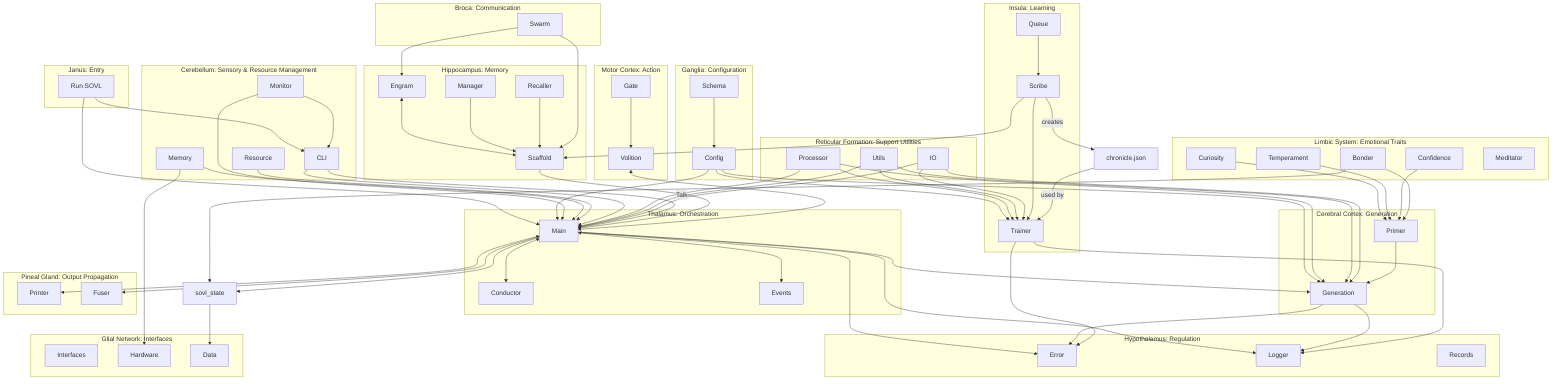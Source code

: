 graph TD
    %% Subgraphs: Organized by Functional Role

    %% Thalamus
    subgraph Thalamus[Thalamus: Orchestration]
        sovl_main[Main]
        sovl_conductor[Conductor]
        sovl_events[Events]
    end

    %% Cerebellum
    subgraph Cerebellum[Cerebellum: Sensory & Resource Management]
        sovl_monitor[Monitor]
        sovl_memory[Memory]
        sovl_resource[Resource]
        sovl_cli[CLI]
    end

    %% Reticular Formation
    subgraph Reticular_Formation[Reticular Formation: Support Utilities]
        sovl_processor[Processor]
        sovl_utils[Utils]
        sovl_io[IO]
    end

    %% Reticular Formation
    subgraph Ganglia[Ganglia: Configuration]
        sovl_config[Config]
        sovl_schema[Schema]
    end

    %% Cerebral Cortex 
    subgraph Cerebral_Cortex[Cerebral Cortex: Generation]
        sovl_generation[Generation]
        sovl_primer[Primer]
    end

    %% Limbic System
    subgraph Limbic_System[Limbic System: Emotional Traits]
        sovl_curiosity[Curiosity]
        sovl_temperament[Temperament]
        sovl_confidence[Confidence]
        sovl_bonder[Bonder]
        sovl_meditator[Meditator]
    end

    %% Hippocampus
    subgraph Hippocampus[Hippocampus: Memory]
        sovl_scaffold[Scaffold]
        sovl_engram[Engram]
        sovl_manager[Manager]
        sovl_recaller[Recaller]
    end

    %% Insula
    subgraph Insula[Insula: Learning]
        sovl_trainer[Trainer]
        sovl_queue[Queue]
        sovl_scribe[Scribe]
    end

    %% Motor Cortex
    subgraph Motor_Cortex[Motor Cortex: Action]
        sovl_volition[Volition]
        sovl_gate[Gate]
    end

    %% Pineal Gland 
    subgraph Pineal_Gland[Pineal Gland: Output Propagation]
        sovl_printer[Printer]
        sovl_fuser[Fuser]
    end

    %% Broca
    subgraph Broca[Broca: Communication]
        sovl_swarm[Swarm]
    end

    %% Hypothalamus
    subgraph Hypothalamus[Hypothalamus: Regulation]
        sovl_error[Error]
        sovl_logger[Logger]
        sovl_records[Records]
    end

    %% Glial Network
    subgraph Glial_Network[Glial Network: Interfaces]
        sovl_interfaces[Interfaces]
        sovl_hardware[Hardware]
        sovl_data[Data]
    end

    %% Janus
    subgraph Janus[Janus: Entry]
        run_sovl[Run SOVL]
    end

    %% Data Store
    chronicle[chronicle.json]

    %% Flows: Grouped by Function
    %% 1. Entry and Orchestration
    run_sovl --> sovl_main
    run_sovl --> sovl_cli
    sovl_main <--> sovl_conductor
    sovl_main <--> sovl_events

    %% 2. Configuration
    sovl_schema --> sovl_config
    sovl_config --> sovl_main
    sovl_config --> sovl_generation
    sovl_config --> sovl_trainer

    %% 3. Sensory and Support
    sovl_monitor --> sovl_main
    sovl_memory --> sovl_main
    sovl_resource --> sovl_main
    sovl_cli --> sovl_main
    sovl_monitor --> sovl_cli
    sovl_processor --> sovl_main
    sovl_utils --> sovl_main
    sovl_io --> sovl_main
    sovl_processor --> sovl_generation
    sovl_utils --> sovl_generation
    sovl_io --> sovl_generation
    sovl_processor --> sovl_trainer
    sovl_utils --> sovl_trainer
    sovl_io --> sovl_trainer

    %% 4. Emotional and Cognitive Processing
    sovl_curiosity --> sovl_primer
    sovl_temperament --> sovl_primer
    sovl_confidence --> sovl_primer
    sovl_bonder --> sovl_primer
    sovl_primer --> sovl_generation
    sovl_cli -->|Talk| sovl_main --> sovl_generation

    %% 5. Memory and Learning
    sovl_engram <--> sovl_scaffold
    sovl_manager --> sovl_scaffold
    sovl_recaller --> sovl_scaffold
    sovl_scaffold --> sovl_main
    sovl_queue --> sovl_scribe
    sovl_scribe --> sovl_trainer
    sovl_scribe --> sovl_scaffold
    sovl_swarm --> sovl_scaffold
    sovl_swarm --> sovl_engram
    sovl_scribe -- creates --> chronicle
    chronicle -- used by --> sovl_trainer

    %% 6. Action and Output
    sovl_volition <--> sovl_main
    sovl_gate --> sovl_volition
    sovl_main <--> sovl_printer
    sovl_main --> sovl_fuser

    %% 7. Regulation
    sovl_main --> sovl_error
    sovl_generation --> sovl_error
    sovl_trainer --> sovl_error
    sovl_main --> sovl_logger
    sovl_generation --> sovl_logger
    sovl_trainer --> sovl_logger
    sovl_memory --> sovl_hardware

     %% 7. State
    sovl_state --> sovl_data
    sovl_main --> sovl_state
    sovl_bonder --> sovl_state